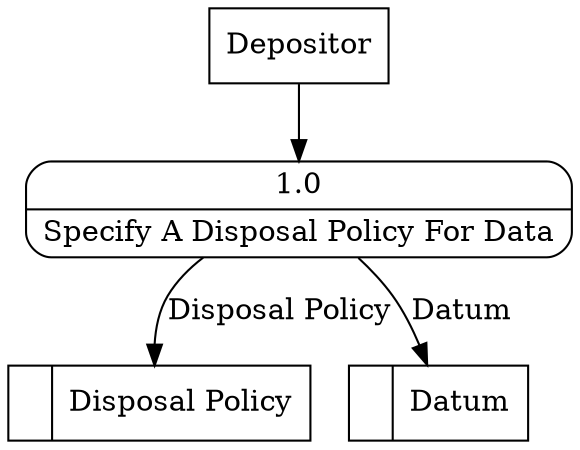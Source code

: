 digraph dfd2{ 
node[shape=record]
200 [label="<f0>  |<f1> Disposal Policy " ];
201 [label="<f0>  |<f1> Datum " ];
202 [label="Depositor" shape=box];
203 [label="{<f0> 1.0|<f1> Specify A Disposal Policy For Data }" shape=Mrecord];
202 -> 203
203 -> 200 [label="Disposal Policy"]
203 -> 201 [label="Datum"]
}